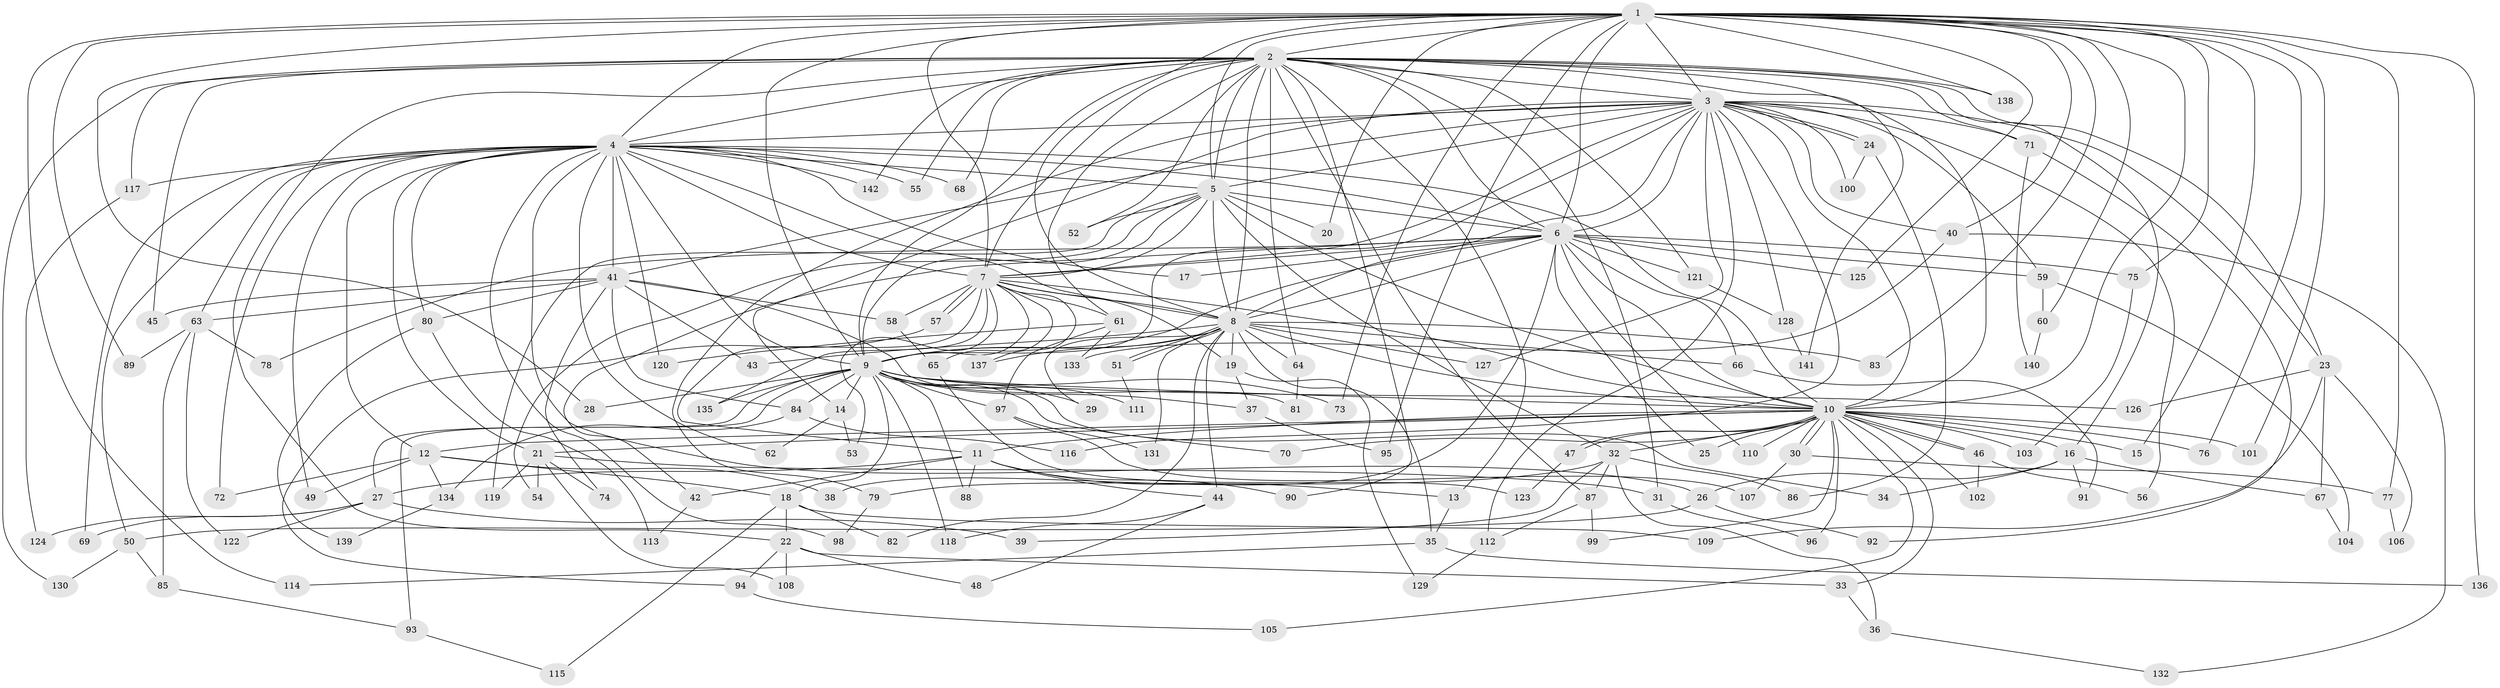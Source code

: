 // Generated by graph-tools (version 1.1) at 2025/49/03/09/25 03:49:42]
// undirected, 142 vertices, 309 edges
graph export_dot {
graph [start="1"]
  node [color=gray90,style=filled];
  1;
  2;
  3;
  4;
  5;
  6;
  7;
  8;
  9;
  10;
  11;
  12;
  13;
  14;
  15;
  16;
  17;
  18;
  19;
  20;
  21;
  22;
  23;
  24;
  25;
  26;
  27;
  28;
  29;
  30;
  31;
  32;
  33;
  34;
  35;
  36;
  37;
  38;
  39;
  40;
  41;
  42;
  43;
  44;
  45;
  46;
  47;
  48;
  49;
  50;
  51;
  52;
  53;
  54;
  55;
  56;
  57;
  58;
  59;
  60;
  61;
  62;
  63;
  64;
  65;
  66;
  67;
  68;
  69;
  70;
  71;
  72;
  73;
  74;
  75;
  76;
  77;
  78;
  79;
  80;
  81;
  82;
  83;
  84;
  85;
  86;
  87;
  88;
  89;
  90;
  91;
  92;
  93;
  94;
  95;
  96;
  97;
  98;
  99;
  100;
  101;
  102;
  103;
  104;
  105;
  106;
  107;
  108;
  109;
  110;
  111;
  112;
  113;
  114;
  115;
  116;
  117;
  118;
  119;
  120;
  121;
  122;
  123;
  124;
  125;
  126;
  127;
  128;
  129;
  130;
  131;
  132;
  133;
  134;
  135;
  136;
  137;
  138;
  139;
  140;
  141;
  142;
  1 -- 2;
  1 -- 3;
  1 -- 4;
  1 -- 5;
  1 -- 6;
  1 -- 7;
  1 -- 8;
  1 -- 9;
  1 -- 10;
  1 -- 15;
  1 -- 20;
  1 -- 28;
  1 -- 40;
  1 -- 60;
  1 -- 73;
  1 -- 75;
  1 -- 76;
  1 -- 77;
  1 -- 83;
  1 -- 89;
  1 -- 95;
  1 -- 101;
  1 -- 114;
  1 -- 125;
  1 -- 136;
  1 -- 138;
  2 -- 3;
  2 -- 4;
  2 -- 5;
  2 -- 6;
  2 -- 7;
  2 -- 8;
  2 -- 9;
  2 -- 10;
  2 -- 13;
  2 -- 16;
  2 -- 22;
  2 -- 23;
  2 -- 31;
  2 -- 45;
  2 -- 52;
  2 -- 55;
  2 -- 61;
  2 -- 64;
  2 -- 68;
  2 -- 71;
  2 -- 87;
  2 -- 90;
  2 -- 117;
  2 -- 121;
  2 -- 130;
  2 -- 138;
  2 -- 141;
  2 -- 142;
  3 -- 4;
  3 -- 5;
  3 -- 6;
  3 -- 7;
  3 -- 8;
  3 -- 9;
  3 -- 10;
  3 -- 14;
  3 -- 23;
  3 -- 24;
  3 -- 24;
  3 -- 40;
  3 -- 41;
  3 -- 56;
  3 -- 59;
  3 -- 71;
  3 -- 79;
  3 -- 100;
  3 -- 112;
  3 -- 116;
  3 -- 127;
  3 -- 128;
  4 -- 5;
  4 -- 6;
  4 -- 7;
  4 -- 8;
  4 -- 9;
  4 -- 10;
  4 -- 12;
  4 -- 17;
  4 -- 21;
  4 -- 26;
  4 -- 41;
  4 -- 49;
  4 -- 50;
  4 -- 55;
  4 -- 62;
  4 -- 63;
  4 -- 68;
  4 -- 69;
  4 -- 72;
  4 -- 80;
  4 -- 98;
  4 -- 117;
  4 -- 120;
  4 -- 142;
  5 -- 6;
  5 -- 7;
  5 -- 8;
  5 -- 9;
  5 -- 10;
  5 -- 20;
  5 -- 32;
  5 -- 52;
  5 -- 54;
  5 -- 119;
  6 -- 7;
  6 -- 8;
  6 -- 9;
  6 -- 10;
  6 -- 17;
  6 -- 25;
  6 -- 38;
  6 -- 42;
  6 -- 59;
  6 -- 66;
  6 -- 75;
  6 -- 78;
  6 -- 110;
  6 -- 121;
  6 -- 125;
  7 -- 8;
  7 -- 9;
  7 -- 10;
  7 -- 11;
  7 -- 19;
  7 -- 53;
  7 -- 57;
  7 -- 57;
  7 -- 58;
  7 -- 61;
  7 -- 65;
  7 -- 135;
  7 -- 137;
  8 -- 9;
  8 -- 10;
  8 -- 19;
  8 -- 29;
  8 -- 35;
  8 -- 43;
  8 -- 44;
  8 -- 51;
  8 -- 51;
  8 -- 64;
  8 -- 66;
  8 -- 82;
  8 -- 83;
  8 -- 127;
  8 -- 131;
  8 -- 137;
  9 -- 10;
  9 -- 14;
  9 -- 18;
  9 -- 27;
  9 -- 28;
  9 -- 29;
  9 -- 34;
  9 -- 37;
  9 -- 70;
  9 -- 73;
  9 -- 84;
  9 -- 88;
  9 -- 93;
  9 -- 97;
  9 -- 111;
  9 -- 118;
  9 -- 126;
  9 -- 135;
  10 -- 11;
  10 -- 12;
  10 -- 15;
  10 -- 16;
  10 -- 21;
  10 -- 25;
  10 -- 30;
  10 -- 30;
  10 -- 32;
  10 -- 33;
  10 -- 46;
  10 -- 46;
  10 -- 47;
  10 -- 47;
  10 -- 70;
  10 -- 76;
  10 -- 96;
  10 -- 99;
  10 -- 101;
  10 -- 102;
  10 -- 103;
  10 -- 105;
  10 -- 110;
  11 -- 13;
  11 -- 27;
  11 -- 42;
  11 -- 44;
  11 -- 88;
  11 -- 90;
  12 -- 18;
  12 -- 38;
  12 -- 49;
  12 -- 72;
  12 -- 134;
  13 -- 35;
  14 -- 53;
  14 -- 62;
  16 -- 26;
  16 -- 34;
  16 -- 67;
  16 -- 91;
  18 -- 22;
  18 -- 82;
  18 -- 109;
  18 -- 115;
  19 -- 37;
  19 -- 129;
  21 -- 31;
  21 -- 54;
  21 -- 74;
  21 -- 108;
  21 -- 119;
  22 -- 33;
  22 -- 48;
  22 -- 94;
  22 -- 108;
  23 -- 67;
  23 -- 106;
  23 -- 109;
  23 -- 126;
  24 -- 86;
  24 -- 100;
  26 -- 50;
  26 -- 92;
  27 -- 39;
  27 -- 69;
  27 -- 122;
  27 -- 124;
  30 -- 77;
  30 -- 107;
  31 -- 96;
  32 -- 36;
  32 -- 39;
  32 -- 79;
  32 -- 86;
  32 -- 87;
  33 -- 36;
  35 -- 114;
  35 -- 136;
  36 -- 132;
  37 -- 95;
  40 -- 132;
  40 -- 133;
  41 -- 43;
  41 -- 45;
  41 -- 58;
  41 -- 63;
  41 -- 74;
  41 -- 80;
  41 -- 81;
  41 -- 84;
  42 -- 113;
  44 -- 48;
  44 -- 118;
  46 -- 56;
  46 -- 102;
  47 -- 123;
  50 -- 85;
  50 -- 130;
  51 -- 111;
  57 -- 94;
  58 -- 65;
  59 -- 60;
  59 -- 104;
  60 -- 140;
  61 -- 97;
  61 -- 120;
  61 -- 133;
  63 -- 78;
  63 -- 85;
  63 -- 89;
  63 -- 122;
  64 -- 81;
  65 -- 123;
  66 -- 91;
  67 -- 104;
  71 -- 92;
  71 -- 140;
  75 -- 103;
  77 -- 106;
  79 -- 98;
  80 -- 113;
  80 -- 139;
  84 -- 116;
  84 -- 134;
  85 -- 93;
  87 -- 99;
  87 -- 112;
  93 -- 115;
  94 -- 105;
  97 -- 107;
  97 -- 131;
  112 -- 129;
  117 -- 124;
  121 -- 128;
  128 -- 141;
  134 -- 139;
}

